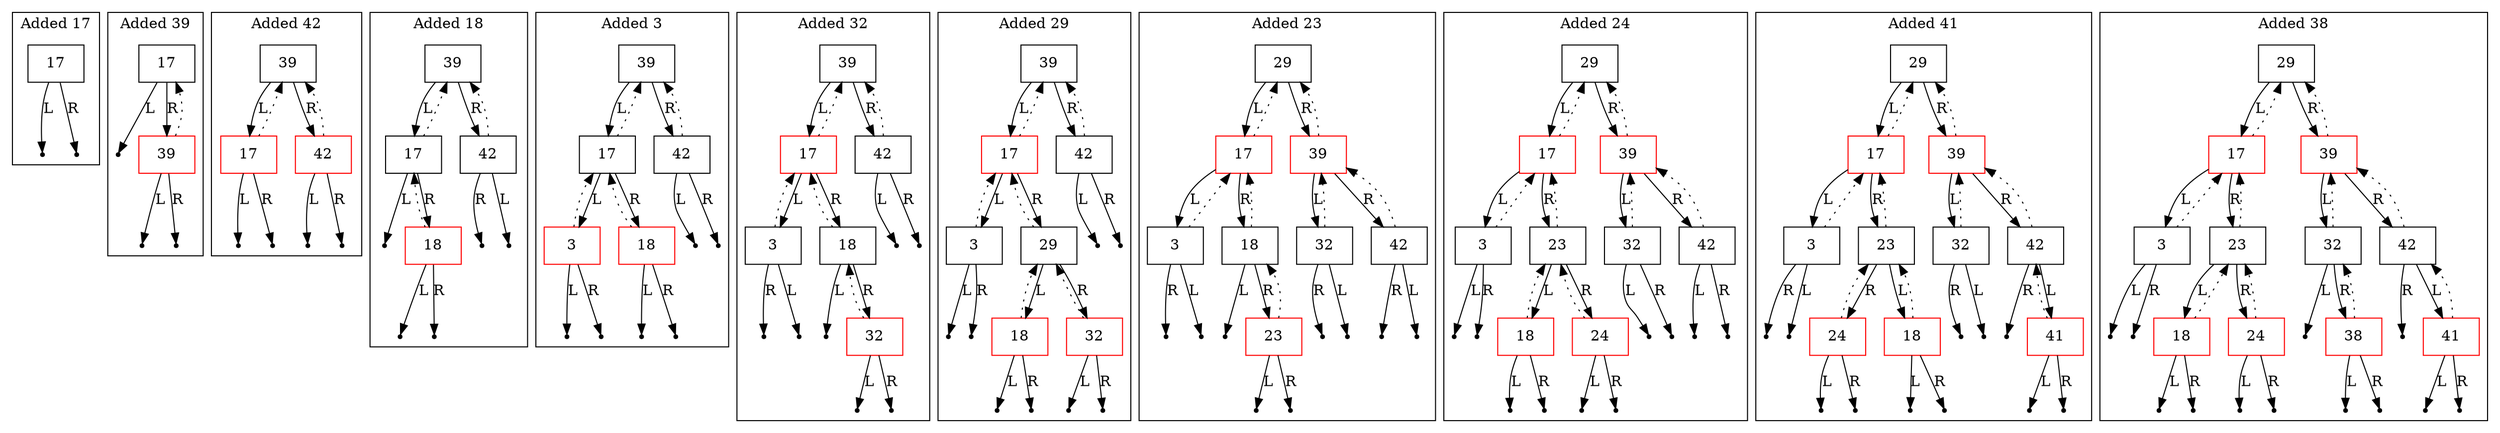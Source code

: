 digraph {
subgraph "cluster_Added 17_count_1"{
label ="Added 17";
"cluster_Added 17_count_1_data_17"[shape=record color=black label="{17}"];
"cluster_Added 17_count_1_data_17_leftNull" [label=Null shape=point color=black];
"cluster_Added 17_count_1_data_17_rightNull" [label=Null shape=point color=black];

"cluster_Added 17_count_1_data_17" -> "cluster_Added 17_count_1_data_17_leftNull"[label=L];
"cluster_Added 17_count_1_data_17" -> "cluster_Added 17_count_1_data_17_rightNull"[label=R];

}
subgraph "cluster_Added 39_count_2"{
label ="Added 39";
"cluster_Added 39_count_2_data_17"[shape=record color=black label="{17}"];
"cluster_Added 39_count_2_data_17_leftNull" [label=Null shape=point color=black];
"cluster_Added 39_count_2_data_39"[shape=record color=red label="{39}"];
"cluster_Added 39_count_2_data_39_leftNull" [label=Null shape=point color=black];
"cluster_Added 39_count_2_data_39_rightNull" [label=Null shape=point color=black];

"cluster_Added 39_count_2_data_17" -> "cluster_Added 39_count_2_data_17_leftNull"[label=L];
"cluster_Added 39_count_2_data_17" -> "cluster_Added 39_count_2_data_39"[label=R];
"cluster_Added 39_count_2_data_39" -> "cluster_Added 39_count_2_data_17"[style=dotted];
"cluster_Added 39_count_2_data_39" -> "cluster_Added 39_count_2_data_39_leftNull"[label=L];
"cluster_Added 39_count_2_data_39" -> "cluster_Added 39_count_2_data_39_rightNull"[label=R];

}
subgraph "cluster_Added 42_count_3"{
label ="Added 42";
"cluster_Added 42_count_3_data_39"[shape=record color=black label="{39}"];
"cluster_Added 42_count_3_data_17"[shape=record color=red label="{17}"];
"cluster_Added 42_count_3_data_17_leftNull" [label=Null shape=point color=black];
"cluster_Added 42_count_3_data_17_rightNull" [label=Null shape=point color=black];
"cluster_Added 42_count_3_data_42"[shape=record color=red label="{42}"];
"cluster_Added 42_count_3_data_42_leftNull" [label=Null shape=point color=black];
"cluster_Added 42_count_3_data_42_rightNull" [label=Null shape=point color=black];

"cluster_Added 42_count_3_data_39" -> "cluster_Added 42_count_3_data_17"[label=L];
"cluster_Added 42_count_3_data_39" -> "cluster_Added 42_count_3_data_42"[label=R];
"cluster_Added 42_count_3_data_17" -> "cluster_Added 42_count_3_data_39"[style=dotted];
"cluster_Added 42_count_3_data_17" -> "cluster_Added 42_count_3_data_17_leftNull"[label=L];
"cluster_Added 42_count_3_data_17" -> "cluster_Added 42_count_3_data_17_rightNull"[label=R];
"cluster_Added 42_count_3_data_42" -> "cluster_Added 42_count_3_data_39"[style=dotted];
"cluster_Added 42_count_3_data_42" -> "cluster_Added 42_count_3_data_42_leftNull"[label=L];
"cluster_Added 42_count_3_data_42" -> "cluster_Added 42_count_3_data_42_rightNull"[label=R];

}
subgraph "cluster_Added 18_count_4"{
label ="Added 18";
"cluster_Added 18_count_4_data_39"[shape=record color=black label="{39}"];
"cluster_Added 18_count_4_data_17"[shape=record color=black label="{17}"];
"cluster_Added 18_count_4_data_17_leftNull" [label=Null shape=point color=black];
"cluster_Added 18_count_4_data_18"[shape=record color=red label="{18}"];
"cluster_Added 18_count_4_data_18_leftNull" [label=Null shape=point color=black];
"cluster_Added 18_count_4_data_18_rightNull" [label=Null shape=point color=black];
"cluster_Added 18_count_4_data_42"[shape=record color=black label="{42}"];
"cluster_Added 18_count_4_data_42_leftNull" [label=Null shape=point color=black];
"cluster_Added 18_count_4_data_42_rightNull" [label=Null shape=point color=black];

"cluster_Added 18_count_4_data_39" -> "cluster_Added 18_count_4_data_17"[label=L];
"cluster_Added 18_count_4_data_39" -> "cluster_Added 18_count_4_data_42"[label=R];
"cluster_Added 18_count_4_data_17" -> "cluster_Added 18_count_4_data_39"[style=dotted];
"cluster_Added 18_count_4_data_17" -> "cluster_Added 18_count_4_data_17_leftNull"[label=L];
"cluster_Added 18_count_4_data_17" -> "cluster_Added 18_count_4_data_18"[label=R];
"cluster_Added 18_count_4_data_18" -> "cluster_Added 18_count_4_data_17"[style=dotted];
"cluster_Added 18_count_4_data_18" -> "cluster_Added 18_count_4_data_18_leftNull"[label=L];
"cluster_Added 18_count_4_data_18" -> "cluster_Added 18_count_4_data_18_rightNull"[label=R];
"cluster_Added 18_count_4_data_42" -> "cluster_Added 18_count_4_data_39"[style=dotted];
"cluster_Added 18_count_4_data_42" -> "cluster_Added 18_count_4_data_42_leftNull"[label=L];
"cluster_Added 18_count_4_data_42" -> "cluster_Added 18_count_4_data_42_rightNull"[label=R];

}
subgraph "cluster_Added 3_count_5"{
label ="Added 3";
"cluster_Added 3_count_5_data_39"[shape=record color=black label="{39}"];
"cluster_Added 3_count_5_data_17"[shape=record color=black label="{17}"];
"cluster_Added 3_count_5_data_3"[shape=record color=red label="{3}"];
"cluster_Added 3_count_5_data_3_leftNull" [label=Null shape=point color=black];
"cluster_Added 3_count_5_data_3_rightNull" [label=Null shape=point color=black];
"cluster_Added 3_count_5_data_18"[shape=record color=red label="{18}"];
"cluster_Added 3_count_5_data_18_leftNull" [label=Null shape=point color=black];
"cluster_Added 3_count_5_data_18_rightNull" [label=Null shape=point color=black];
"cluster_Added 3_count_5_data_42"[shape=record color=black label="{42}"];
"cluster_Added 3_count_5_data_42_leftNull" [label=Null shape=point color=black];
"cluster_Added 3_count_5_data_42_rightNull" [label=Null shape=point color=black];

"cluster_Added 3_count_5_data_39" -> "cluster_Added 3_count_5_data_17"[label=L];
"cluster_Added 3_count_5_data_39" -> "cluster_Added 3_count_5_data_42"[label=R];
"cluster_Added 3_count_5_data_17" -> "cluster_Added 3_count_5_data_39"[style=dotted];
"cluster_Added 3_count_5_data_17" -> "cluster_Added 3_count_5_data_3"[label=L];
"cluster_Added 3_count_5_data_17" -> "cluster_Added 3_count_5_data_18"[label=R];
"cluster_Added 3_count_5_data_3" -> "cluster_Added 3_count_5_data_17"[style=dotted];
"cluster_Added 3_count_5_data_3" -> "cluster_Added 3_count_5_data_3_leftNull"[label=L];
"cluster_Added 3_count_5_data_3" -> "cluster_Added 3_count_5_data_3_rightNull"[label=R];
"cluster_Added 3_count_5_data_18" -> "cluster_Added 3_count_5_data_17"[style=dotted];
"cluster_Added 3_count_5_data_18" -> "cluster_Added 3_count_5_data_18_leftNull"[label=L];
"cluster_Added 3_count_5_data_18" -> "cluster_Added 3_count_5_data_18_rightNull"[label=R];
"cluster_Added 3_count_5_data_42" -> "cluster_Added 3_count_5_data_39"[style=dotted];
"cluster_Added 3_count_5_data_42" -> "cluster_Added 3_count_5_data_42_leftNull"[label=L];
"cluster_Added 3_count_5_data_42" -> "cluster_Added 3_count_5_data_42_rightNull"[label=R];

}
subgraph "cluster_Added 32_count_6"{
label ="Added 32";
"cluster_Added 32_count_6_data_39"[shape=record color=black label="{39}"];
"cluster_Added 32_count_6_data_17"[shape=record color=red label="{17}"];
"cluster_Added 32_count_6_data_3"[shape=record color=black label="{3}"];
"cluster_Added 32_count_6_data_3_leftNull" [label=Null shape=point color=black];
"cluster_Added 32_count_6_data_3_rightNull" [label=Null shape=point color=black];
"cluster_Added 32_count_6_data_18"[shape=record color=black label="{18}"];
"cluster_Added 32_count_6_data_18_leftNull" [label=Null shape=point color=black];
"cluster_Added 32_count_6_data_32"[shape=record color=red label="{32}"];
"cluster_Added 32_count_6_data_32_leftNull" [label=Null shape=point color=black];
"cluster_Added 32_count_6_data_32_rightNull" [label=Null shape=point color=black];
"cluster_Added 32_count_6_data_42"[shape=record color=black label="{42}"];
"cluster_Added 32_count_6_data_42_leftNull" [label=Null shape=point color=black];
"cluster_Added 32_count_6_data_42_rightNull" [label=Null shape=point color=black];

"cluster_Added 32_count_6_data_39" -> "cluster_Added 32_count_6_data_17"[label=L];
"cluster_Added 32_count_6_data_39" -> "cluster_Added 32_count_6_data_42"[label=R];
"cluster_Added 32_count_6_data_17" -> "cluster_Added 32_count_6_data_39"[style=dotted];
"cluster_Added 32_count_6_data_17" -> "cluster_Added 32_count_6_data_3"[label=L];
"cluster_Added 32_count_6_data_17" -> "cluster_Added 32_count_6_data_18"[label=R];
"cluster_Added 32_count_6_data_3" -> "cluster_Added 32_count_6_data_17"[style=dotted];
"cluster_Added 32_count_6_data_3" -> "cluster_Added 32_count_6_data_3_leftNull"[label=L];
"cluster_Added 32_count_6_data_3" -> "cluster_Added 32_count_6_data_3_rightNull"[label=R];
"cluster_Added 32_count_6_data_18" -> "cluster_Added 32_count_6_data_17"[style=dotted];
"cluster_Added 32_count_6_data_18" -> "cluster_Added 32_count_6_data_18_leftNull"[label=L];
"cluster_Added 32_count_6_data_18" -> "cluster_Added 32_count_6_data_32"[label=R];
"cluster_Added 32_count_6_data_32" -> "cluster_Added 32_count_6_data_18"[style=dotted];
"cluster_Added 32_count_6_data_32" -> "cluster_Added 32_count_6_data_32_leftNull"[label=L];
"cluster_Added 32_count_6_data_32" -> "cluster_Added 32_count_6_data_32_rightNull"[label=R];
"cluster_Added 32_count_6_data_42" -> "cluster_Added 32_count_6_data_39"[style=dotted];
"cluster_Added 32_count_6_data_42" -> "cluster_Added 32_count_6_data_42_leftNull"[label=L];
"cluster_Added 32_count_6_data_42" -> "cluster_Added 32_count_6_data_42_rightNull"[label=R];

}
subgraph "cluster_Added 29_count_7"{
label ="Added 29";
"cluster_Added 29_count_7_data_39"[shape=record color=black label="{39}"];
"cluster_Added 29_count_7_data_17"[shape=record color=red label="{17}"];
"cluster_Added 29_count_7_data_3"[shape=record color=black label="{3}"];
"cluster_Added 29_count_7_data_3_leftNull" [label=Null shape=point color=black];
"cluster_Added 29_count_7_data_3_rightNull" [label=Null shape=point color=black];
"cluster_Added 29_count_7_data_29"[shape=record color=black label="{29}"];
"cluster_Added 29_count_7_data_18"[shape=record color=red label="{18}"];
"cluster_Added 29_count_7_data_18_leftNull" [label=Null shape=point color=black];
"cluster_Added 29_count_7_data_18_rightNull" [label=Null shape=point color=black];
"cluster_Added 29_count_7_data_32"[shape=record color=red label="{32}"];
"cluster_Added 29_count_7_data_32_leftNull" [label=Null shape=point color=black];
"cluster_Added 29_count_7_data_32_rightNull" [label=Null shape=point color=black];
"cluster_Added 29_count_7_data_42"[shape=record color=black label="{42}"];
"cluster_Added 29_count_7_data_42_leftNull" [label=Null shape=point color=black];
"cluster_Added 29_count_7_data_42_rightNull" [label=Null shape=point color=black];

"cluster_Added 29_count_7_data_39" -> "cluster_Added 29_count_7_data_17"[label=L];
"cluster_Added 29_count_7_data_39" -> "cluster_Added 29_count_7_data_42"[label=R];
"cluster_Added 29_count_7_data_17" -> "cluster_Added 29_count_7_data_39"[style=dotted];
"cluster_Added 29_count_7_data_17" -> "cluster_Added 29_count_7_data_3"[label=L];
"cluster_Added 29_count_7_data_17" -> "cluster_Added 29_count_7_data_29"[label=R];
"cluster_Added 29_count_7_data_3" -> "cluster_Added 29_count_7_data_17"[style=dotted];
"cluster_Added 29_count_7_data_3" -> "cluster_Added 29_count_7_data_3_leftNull"[label=L];
"cluster_Added 29_count_7_data_3" -> "cluster_Added 29_count_7_data_3_rightNull"[label=R];
"cluster_Added 29_count_7_data_29" -> "cluster_Added 29_count_7_data_17"[style=dotted];
"cluster_Added 29_count_7_data_29" -> "cluster_Added 29_count_7_data_18"[label=L];
"cluster_Added 29_count_7_data_29" -> "cluster_Added 29_count_7_data_32"[label=R];
"cluster_Added 29_count_7_data_18" -> "cluster_Added 29_count_7_data_29"[style=dotted];
"cluster_Added 29_count_7_data_18" -> "cluster_Added 29_count_7_data_18_leftNull"[label=L];
"cluster_Added 29_count_7_data_18" -> "cluster_Added 29_count_7_data_18_rightNull"[label=R];
"cluster_Added 29_count_7_data_32" -> "cluster_Added 29_count_7_data_29"[style=dotted];
"cluster_Added 29_count_7_data_32" -> "cluster_Added 29_count_7_data_32_leftNull"[label=L];
"cluster_Added 29_count_7_data_32" -> "cluster_Added 29_count_7_data_32_rightNull"[label=R];
"cluster_Added 29_count_7_data_42" -> "cluster_Added 29_count_7_data_39"[style=dotted];
"cluster_Added 29_count_7_data_42" -> "cluster_Added 29_count_7_data_42_leftNull"[label=L];
"cluster_Added 29_count_7_data_42" -> "cluster_Added 29_count_7_data_42_rightNull"[label=R];

}
subgraph "cluster_Added 23_count_8"{
label ="Added 23";
"cluster_Added 23_count_8_data_29"[shape=record color=black label="{29}"];
"cluster_Added 23_count_8_data_17"[shape=record color=red label="{17}"];
"cluster_Added 23_count_8_data_3"[shape=record color=black label="{3}"];
"cluster_Added 23_count_8_data_3_leftNull" [label=Null shape=point color=black];
"cluster_Added 23_count_8_data_3_rightNull" [label=Null shape=point color=black];
"cluster_Added 23_count_8_data_18"[shape=record color=black label="{18}"];
"cluster_Added 23_count_8_data_18_leftNull" [label=Null shape=point color=black];
"cluster_Added 23_count_8_data_23"[shape=record color=red label="{23}"];
"cluster_Added 23_count_8_data_23_leftNull" [label=Null shape=point color=black];
"cluster_Added 23_count_8_data_23_rightNull" [label=Null shape=point color=black];
"cluster_Added 23_count_8_data_39"[shape=record color=red label="{39}"];
"cluster_Added 23_count_8_data_32"[shape=record color=black label="{32}"];
"cluster_Added 23_count_8_data_32_leftNull" [label=Null shape=point color=black];
"cluster_Added 23_count_8_data_32_rightNull" [label=Null shape=point color=black];
"cluster_Added 23_count_8_data_42"[shape=record color=black label="{42}"];
"cluster_Added 23_count_8_data_42_leftNull" [label=Null shape=point color=black];
"cluster_Added 23_count_8_data_42_rightNull" [label=Null shape=point color=black];

"cluster_Added 23_count_8_data_29" -> "cluster_Added 23_count_8_data_17"[label=L];
"cluster_Added 23_count_8_data_29" -> "cluster_Added 23_count_8_data_39"[label=R];
"cluster_Added 23_count_8_data_17" -> "cluster_Added 23_count_8_data_29"[style=dotted];
"cluster_Added 23_count_8_data_17" -> "cluster_Added 23_count_8_data_3"[label=L];
"cluster_Added 23_count_8_data_17" -> "cluster_Added 23_count_8_data_18"[label=R];
"cluster_Added 23_count_8_data_3" -> "cluster_Added 23_count_8_data_17"[style=dotted];
"cluster_Added 23_count_8_data_3" -> "cluster_Added 23_count_8_data_3_leftNull"[label=L];
"cluster_Added 23_count_8_data_3" -> "cluster_Added 23_count_8_data_3_rightNull"[label=R];
"cluster_Added 23_count_8_data_18" -> "cluster_Added 23_count_8_data_17"[style=dotted];
"cluster_Added 23_count_8_data_18" -> "cluster_Added 23_count_8_data_18_leftNull"[label=L];
"cluster_Added 23_count_8_data_18" -> "cluster_Added 23_count_8_data_23"[label=R];
"cluster_Added 23_count_8_data_23" -> "cluster_Added 23_count_8_data_18"[style=dotted];
"cluster_Added 23_count_8_data_23" -> "cluster_Added 23_count_8_data_23_leftNull"[label=L];
"cluster_Added 23_count_8_data_23" -> "cluster_Added 23_count_8_data_23_rightNull"[label=R];
"cluster_Added 23_count_8_data_39" -> "cluster_Added 23_count_8_data_29"[style=dotted];
"cluster_Added 23_count_8_data_39" -> "cluster_Added 23_count_8_data_32"[label=L];
"cluster_Added 23_count_8_data_39" -> "cluster_Added 23_count_8_data_42"[label=R];
"cluster_Added 23_count_8_data_32" -> "cluster_Added 23_count_8_data_39"[style=dotted];
"cluster_Added 23_count_8_data_32" -> "cluster_Added 23_count_8_data_32_leftNull"[label=L];
"cluster_Added 23_count_8_data_32" -> "cluster_Added 23_count_8_data_32_rightNull"[label=R];
"cluster_Added 23_count_8_data_42" -> "cluster_Added 23_count_8_data_39"[style=dotted];
"cluster_Added 23_count_8_data_42" -> "cluster_Added 23_count_8_data_42_leftNull"[label=L];
"cluster_Added 23_count_8_data_42" -> "cluster_Added 23_count_8_data_42_rightNull"[label=R];

}
subgraph "cluster_Added 24_count_9"{
label ="Added 24";
"cluster_Added 24_count_9_data_29"[shape=record color=black label="{29}"];
"cluster_Added 24_count_9_data_17"[shape=record color=red label="{17}"];
"cluster_Added 24_count_9_data_3"[shape=record color=black label="{3}"];
"cluster_Added 24_count_9_data_3_leftNull" [label=Null shape=point color=black];
"cluster_Added 24_count_9_data_3_rightNull" [label=Null shape=point color=black];
"cluster_Added 24_count_9_data_23"[shape=record color=black label="{23}"];
"cluster_Added 24_count_9_data_18"[shape=record color=red label="{18}"];
"cluster_Added 24_count_9_data_18_leftNull" [label=Null shape=point color=black];
"cluster_Added 24_count_9_data_18_rightNull" [label=Null shape=point color=black];
"cluster_Added 24_count_9_data_24"[shape=record color=red label="{24}"];
"cluster_Added 24_count_9_data_24_leftNull" [label=Null shape=point color=black];
"cluster_Added 24_count_9_data_24_rightNull" [label=Null shape=point color=black];
"cluster_Added 24_count_9_data_39"[shape=record color=red label="{39}"];
"cluster_Added 24_count_9_data_32"[shape=record color=black label="{32}"];
"cluster_Added 24_count_9_data_32_leftNull" [label=Null shape=point color=black];
"cluster_Added 24_count_9_data_32_rightNull" [label=Null shape=point color=black];
"cluster_Added 24_count_9_data_42"[shape=record color=black label="{42}"];
"cluster_Added 24_count_9_data_42_leftNull" [label=Null shape=point color=black];
"cluster_Added 24_count_9_data_42_rightNull" [label=Null shape=point color=black];

"cluster_Added 24_count_9_data_29" -> "cluster_Added 24_count_9_data_17"[label=L];
"cluster_Added 24_count_9_data_29" -> "cluster_Added 24_count_9_data_39"[label=R];
"cluster_Added 24_count_9_data_17" -> "cluster_Added 24_count_9_data_29"[style=dotted];
"cluster_Added 24_count_9_data_17" -> "cluster_Added 24_count_9_data_3"[label=L];
"cluster_Added 24_count_9_data_17" -> "cluster_Added 24_count_9_data_23"[label=R];
"cluster_Added 24_count_9_data_3" -> "cluster_Added 24_count_9_data_17"[style=dotted];
"cluster_Added 24_count_9_data_3" -> "cluster_Added 24_count_9_data_3_leftNull"[label=L];
"cluster_Added 24_count_9_data_3" -> "cluster_Added 24_count_9_data_3_rightNull"[label=R];
"cluster_Added 24_count_9_data_23" -> "cluster_Added 24_count_9_data_17"[style=dotted];
"cluster_Added 24_count_9_data_23" -> "cluster_Added 24_count_9_data_18"[label=L];
"cluster_Added 24_count_9_data_23" -> "cluster_Added 24_count_9_data_24"[label=R];
"cluster_Added 24_count_9_data_18" -> "cluster_Added 24_count_9_data_23"[style=dotted];
"cluster_Added 24_count_9_data_18" -> "cluster_Added 24_count_9_data_18_leftNull"[label=L];
"cluster_Added 24_count_9_data_18" -> "cluster_Added 24_count_9_data_18_rightNull"[label=R];
"cluster_Added 24_count_9_data_24" -> "cluster_Added 24_count_9_data_23"[style=dotted];
"cluster_Added 24_count_9_data_24" -> "cluster_Added 24_count_9_data_24_leftNull"[label=L];
"cluster_Added 24_count_9_data_24" -> "cluster_Added 24_count_9_data_24_rightNull"[label=R];
"cluster_Added 24_count_9_data_39" -> "cluster_Added 24_count_9_data_29"[style=dotted];
"cluster_Added 24_count_9_data_39" -> "cluster_Added 24_count_9_data_32"[label=L];
"cluster_Added 24_count_9_data_39" -> "cluster_Added 24_count_9_data_42"[label=R];
"cluster_Added 24_count_9_data_32" -> "cluster_Added 24_count_9_data_39"[style=dotted];
"cluster_Added 24_count_9_data_32" -> "cluster_Added 24_count_9_data_32_leftNull"[label=L];
"cluster_Added 24_count_9_data_32" -> "cluster_Added 24_count_9_data_32_rightNull"[label=R];
"cluster_Added 24_count_9_data_42" -> "cluster_Added 24_count_9_data_39"[style=dotted];
"cluster_Added 24_count_9_data_42" -> "cluster_Added 24_count_9_data_42_leftNull"[label=L];
"cluster_Added 24_count_9_data_42" -> "cluster_Added 24_count_9_data_42_rightNull"[label=R];

}
subgraph "cluster_Added 41_count_10"{
label ="Added 41";
"cluster_Added 41_count_10_data_29"[shape=record color=black label="{29}"];
"cluster_Added 41_count_10_data_17"[shape=record color=red label="{17}"];
"cluster_Added 41_count_10_data_3"[shape=record color=black label="{3}"];
"cluster_Added 41_count_10_data_3_leftNull" [label=Null shape=point color=black];
"cluster_Added 41_count_10_data_3_rightNull" [label=Null shape=point color=black];
"cluster_Added 41_count_10_data_23"[shape=record color=black label="{23}"];
"cluster_Added 41_count_10_data_18"[shape=record color=red label="{18}"];
"cluster_Added 41_count_10_data_18_leftNull" [label=Null shape=point color=black];
"cluster_Added 41_count_10_data_18_rightNull" [label=Null shape=point color=black];
"cluster_Added 41_count_10_data_24"[shape=record color=red label="{24}"];
"cluster_Added 41_count_10_data_24_leftNull" [label=Null shape=point color=black];
"cluster_Added 41_count_10_data_24_rightNull" [label=Null shape=point color=black];
"cluster_Added 41_count_10_data_39"[shape=record color=red label="{39}"];
"cluster_Added 41_count_10_data_32"[shape=record color=black label="{32}"];
"cluster_Added 41_count_10_data_32_leftNull" [label=Null shape=point color=black];
"cluster_Added 41_count_10_data_32_rightNull" [label=Null shape=point color=black];
"cluster_Added 41_count_10_data_42"[shape=record color=black label="{42}"];
"cluster_Added 41_count_10_data_42_rightNull" [label=Null shape=point color=black];
"cluster_Added 41_count_10_data_41"[shape=record color=red label="{41}"];
"cluster_Added 41_count_10_data_41_leftNull" [label=Null shape=point color=black];
"cluster_Added 41_count_10_data_41_rightNull" [label=Null shape=point color=black];

"cluster_Added 41_count_10_data_29" -> "cluster_Added 41_count_10_data_17"[label=L];
"cluster_Added 41_count_10_data_29" -> "cluster_Added 41_count_10_data_39"[label=R];
"cluster_Added 41_count_10_data_17" -> "cluster_Added 41_count_10_data_29"[style=dotted];
"cluster_Added 41_count_10_data_17" -> "cluster_Added 41_count_10_data_3"[label=L];
"cluster_Added 41_count_10_data_17" -> "cluster_Added 41_count_10_data_23"[label=R];
"cluster_Added 41_count_10_data_3" -> "cluster_Added 41_count_10_data_17"[style=dotted];
"cluster_Added 41_count_10_data_3" -> "cluster_Added 41_count_10_data_3_leftNull"[label=L];
"cluster_Added 41_count_10_data_3" -> "cluster_Added 41_count_10_data_3_rightNull"[label=R];
"cluster_Added 41_count_10_data_23" -> "cluster_Added 41_count_10_data_17"[style=dotted];
"cluster_Added 41_count_10_data_23" -> "cluster_Added 41_count_10_data_18"[label=L];
"cluster_Added 41_count_10_data_23" -> "cluster_Added 41_count_10_data_24"[label=R];
"cluster_Added 41_count_10_data_18" -> "cluster_Added 41_count_10_data_23"[style=dotted];
"cluster_Added 41_count_10_data_18" -> "cluster_Added 41_count_10_data_18_leftNull"[label=L];
"cluster_Added 41_count_10_data_18" -> "cluster_Added 41_count_10_data_18_rightNull"[label=R];
"cluster_Added 41_count_10_data_24" -> "cluster_Added 41_count_10_data_23"[style=dotted];
"cluster_Added 41_count_10_data_24" -> "cluster_Added 41_count_10_data_24_leftNull"[label=L];
"cluster_Added 41_count_10_data_24" -> "cluster_Added 41_count_10_data_24_rightNull"[label=R];
"cluster_Added 41_count_10_data_39" -> "cluster_Added 41_count_10_data_29"[style=dotted];
"cluster_Added 41_count_10_data_39" -> "cluster_Added 41_count_10_data_32"[label=L];
"cluster_Added 41_count_10_data_39" -> "cluster_Added 41_count_10_data_42"[label=R];
"cluster_Added 41_count_10_data_32" -> "cluster_Added 41_count_10_data_39"[style=dotted];
"cluster_Added 41_count_10_data_32" -> "cluster_Added 41_count_10_data_32_leftNull"[label=L];
"cluster_Added 41_count_10_data_32" -> "cluster_Added 41_count_10_data_32_rightNull"[label=R];
"cluster_Added 41_count_10_data_42" -> "cluster_Added 41_count_10_data_39"[style=dotted];
"cluster_Added 41_count_10_data_42" -> "cluster_Added 41_count_10_data_41"[label=L];
"cluster_Added 41_count_10_data_42" -> "cluster_Added 41_count_10_data_42_rightNull"[label=R];
"cluster_Added 41_count_10_data_41" -> "cluster_Added 41_count_10_data_42"[style=dotted];
"cluster_Added 41_count_10_data_41" -> "cluster_Added 41_count_10_data_41_leftNull"[label=L];
"cluster_Added 41_count_10_data_41" -> "cluster_Added 41_count_10_data_41_rightNull"[label=R];

}
subgraph "cluster_Added 38_count_11"{
label ="Added 38";
"cluster_Added 38_count_11_data_29"[shape=record color=black label="{29}"];
"cluster_Added 38_count_11_data_17"[shape=record color=red label="{17}"];
"cluster_Added 38_count_11_data_3"[shape=record color=black label="{3}"];
"cluster_Added 38_count_11_data_3_leftNull" [label=Null shape=point color=black];
"cluster_Added 38_count_11_data_3_rightNull" [label=Null shape=point color=black];
"cluster_Added 38_count_11_data_23"[shape=record color=black label="{23}"];
"cluster_Added 38_count_11_data_18"[shape=record color=red label="{18}"];
"cluster_Added 38_count_11_data_18_leftNull" [label=Null shape=point color=black];
"cluster_Added 38_count_11_data_18_rightNull" [label=Null shape=point color=black];
"cluster_Added 38_count_11_data_24"[shape=record color=red label="{24}"];
"cluster_Added 38_count_11_data_24_leftNull" [label=Null shape=point color=black];
"cluster_Added 38_count_11_data_24_rightNull" [label=Null shape=point color=black];
"cluster_Added 38_count_11_data_39"[shape=record color=red label="{39}"];
"cluster_Added 38_count_11_data_32"[shape=record color=black label="{32}"];
"cluster_Added 38_count_11_data_32_leftNull" [label=Null shape=point color=black];
"cluster_Added 38_count_11_data_38"[shape=record color=red label="{38}"];
"cluster_Added 38_count_11_data_38_leftNull" [label=Null shape=point color=black];
"cluster_Added 38_count_11_data_38_rightNull" [label=Null shape=point color=black];
"cluster_Added 38_count_11_data_42"[shape=record color=black label="{42}"];
"cluster_Added 38_count_11_data_42_rightNull" [label=Null shape=point color=black];
"cluster_Added 38_count_11_data_41"[shape=record color=red label="{41}"];
"cluster_Added 38_count_11_data_41_leftNull" [label=Null shape=point color=black];
"cluster_Added 38_count_11_data_41_rightNull" [label=Null shape=point color=black];

"cluster_Added 38_count_11_data_29" -> "cluster_Added 38_count_11_data_17"[label=L];
"cluster_Added 38_count_11_data_29" -> "cluster_Added 38_count_11_data_39"[label=R];
"cluster_Added 38_count_11_data_17" -> "cluster_Added 38_count_11_data_29"[style=dotted];
"cluster_Added 38_count_11_data_17" -> "cluster_Added 38_count_11_data_3"[label=L];
"cluster_Added 38_count_11_data_17" -> "cluster_Added 38_count_11_data_23"[label=R];
"cluster_Added 38_count_11_data_3" -> "cluster_Added 38_count_11_data_17"[style=dotted];
"cluster_Added 38_count_11_data_3" -> "cluster_Added 38_count_11_data_3_leftNull"[label=L];
"cluster_Added 38_count_11_data_3" -> "cluster_Added 38_count_11_data_3_rightNull"[label=R];
"cluster_Added 38_count_11_data_23" -> "cluster_Added 38_count_11_data_17"[style=dotted];
"cluster_Added 38_count_11_data_23" -> "cluster_Added 38_count_11_data_18"[label=L];
"cluster_Added 38_count_11_data_23" -> "cluster_Added 38_count_11_data_24"[label=R];
"cluster_Added 38_count_11_data_18" -> "cluster_Added 38_count_11_data_23"[style=dotted];
"cluster_Added 38_count_11_data_18" -> "cluster_Added 38_count_11_data_18_leftNull"[label=L];
"cluster_Added 38_count_11_data_18" -> "cluster_Added 38_count_11_data_18_rightNull"[label=R];
"cluster_Added 38_count_11_data_24" -> "cluster_Added 38_count_11_data_23"[style=dotted];
"cluster_Added 38_count_11_data_24" -> "cluster_Added 38_count_11_data_24_leftNull"[label=L];
"cluster_Added 38_count_11_data_24" -> "cluster_Added 38_count_11_data_24_rightNull"[label=R];
"cluster_Added 38_count_11_data_39" -> "cluster_Added 38_count_11_data_29"[style=dotted];
"cluster_Added 38_count_11_data_39" -> "cluster_Added 38_count_11_data_32"[label=L];
"cluster_Added 38_count_11_data_39" -> "cluster_Added 38_count_11_data_42"[label=R];
"cluster_Added 38_count_11_data_32" -> "cluster_Added 38_count_11_data_39"[style=dotted];
"cluster_Added 38_count_11_data_32" -> "cluster_Added 38_count_11_data_32_leftNull"[label=L];
"cluster_Added 38_count_11_data_32" -> "cluster_Added 38_count_11_data_38"[label=R];
"cluster_Added 38_count_11_data_38" -> "cluster_Added 38_count_11_data_32"[style=dotted];
"cluster_Added 38_count_11_data_38" -> "cluster_Added 38_count_11_data_38_leftNull"[label=L];
"cluster_Added 38_count_11_data_38" -> "cluster_Added 38_count_11_data_38_rightNull"[label=R];
"cluster_Added 38_count_11_data_42" -> "cluster_Added 38_count_11_data_39"[style=dotted];
"cluster_Added 38_count_11_data_42" -> "cluster_Added 38_count_11_data_41"[label=L];
"cluster_Added 38_count_11_data_42" -> "cluster_Added 38_count_11_data_42_rightNull"[label=R];
"cluster_Added 38_count_11_data_41" -> "cluster_Added 38_count_11_data_42"[style=dotted];
"cluster_Added 38_count_11_data_41" -> "cluster_Added 38_count_11_data_41_leftNull"[label=L];
"cluster_Added 38_count_11_data_41" -> "cluster_Added 38_count_11_data_41_rightNull"[label=R];

}
label = "";}
